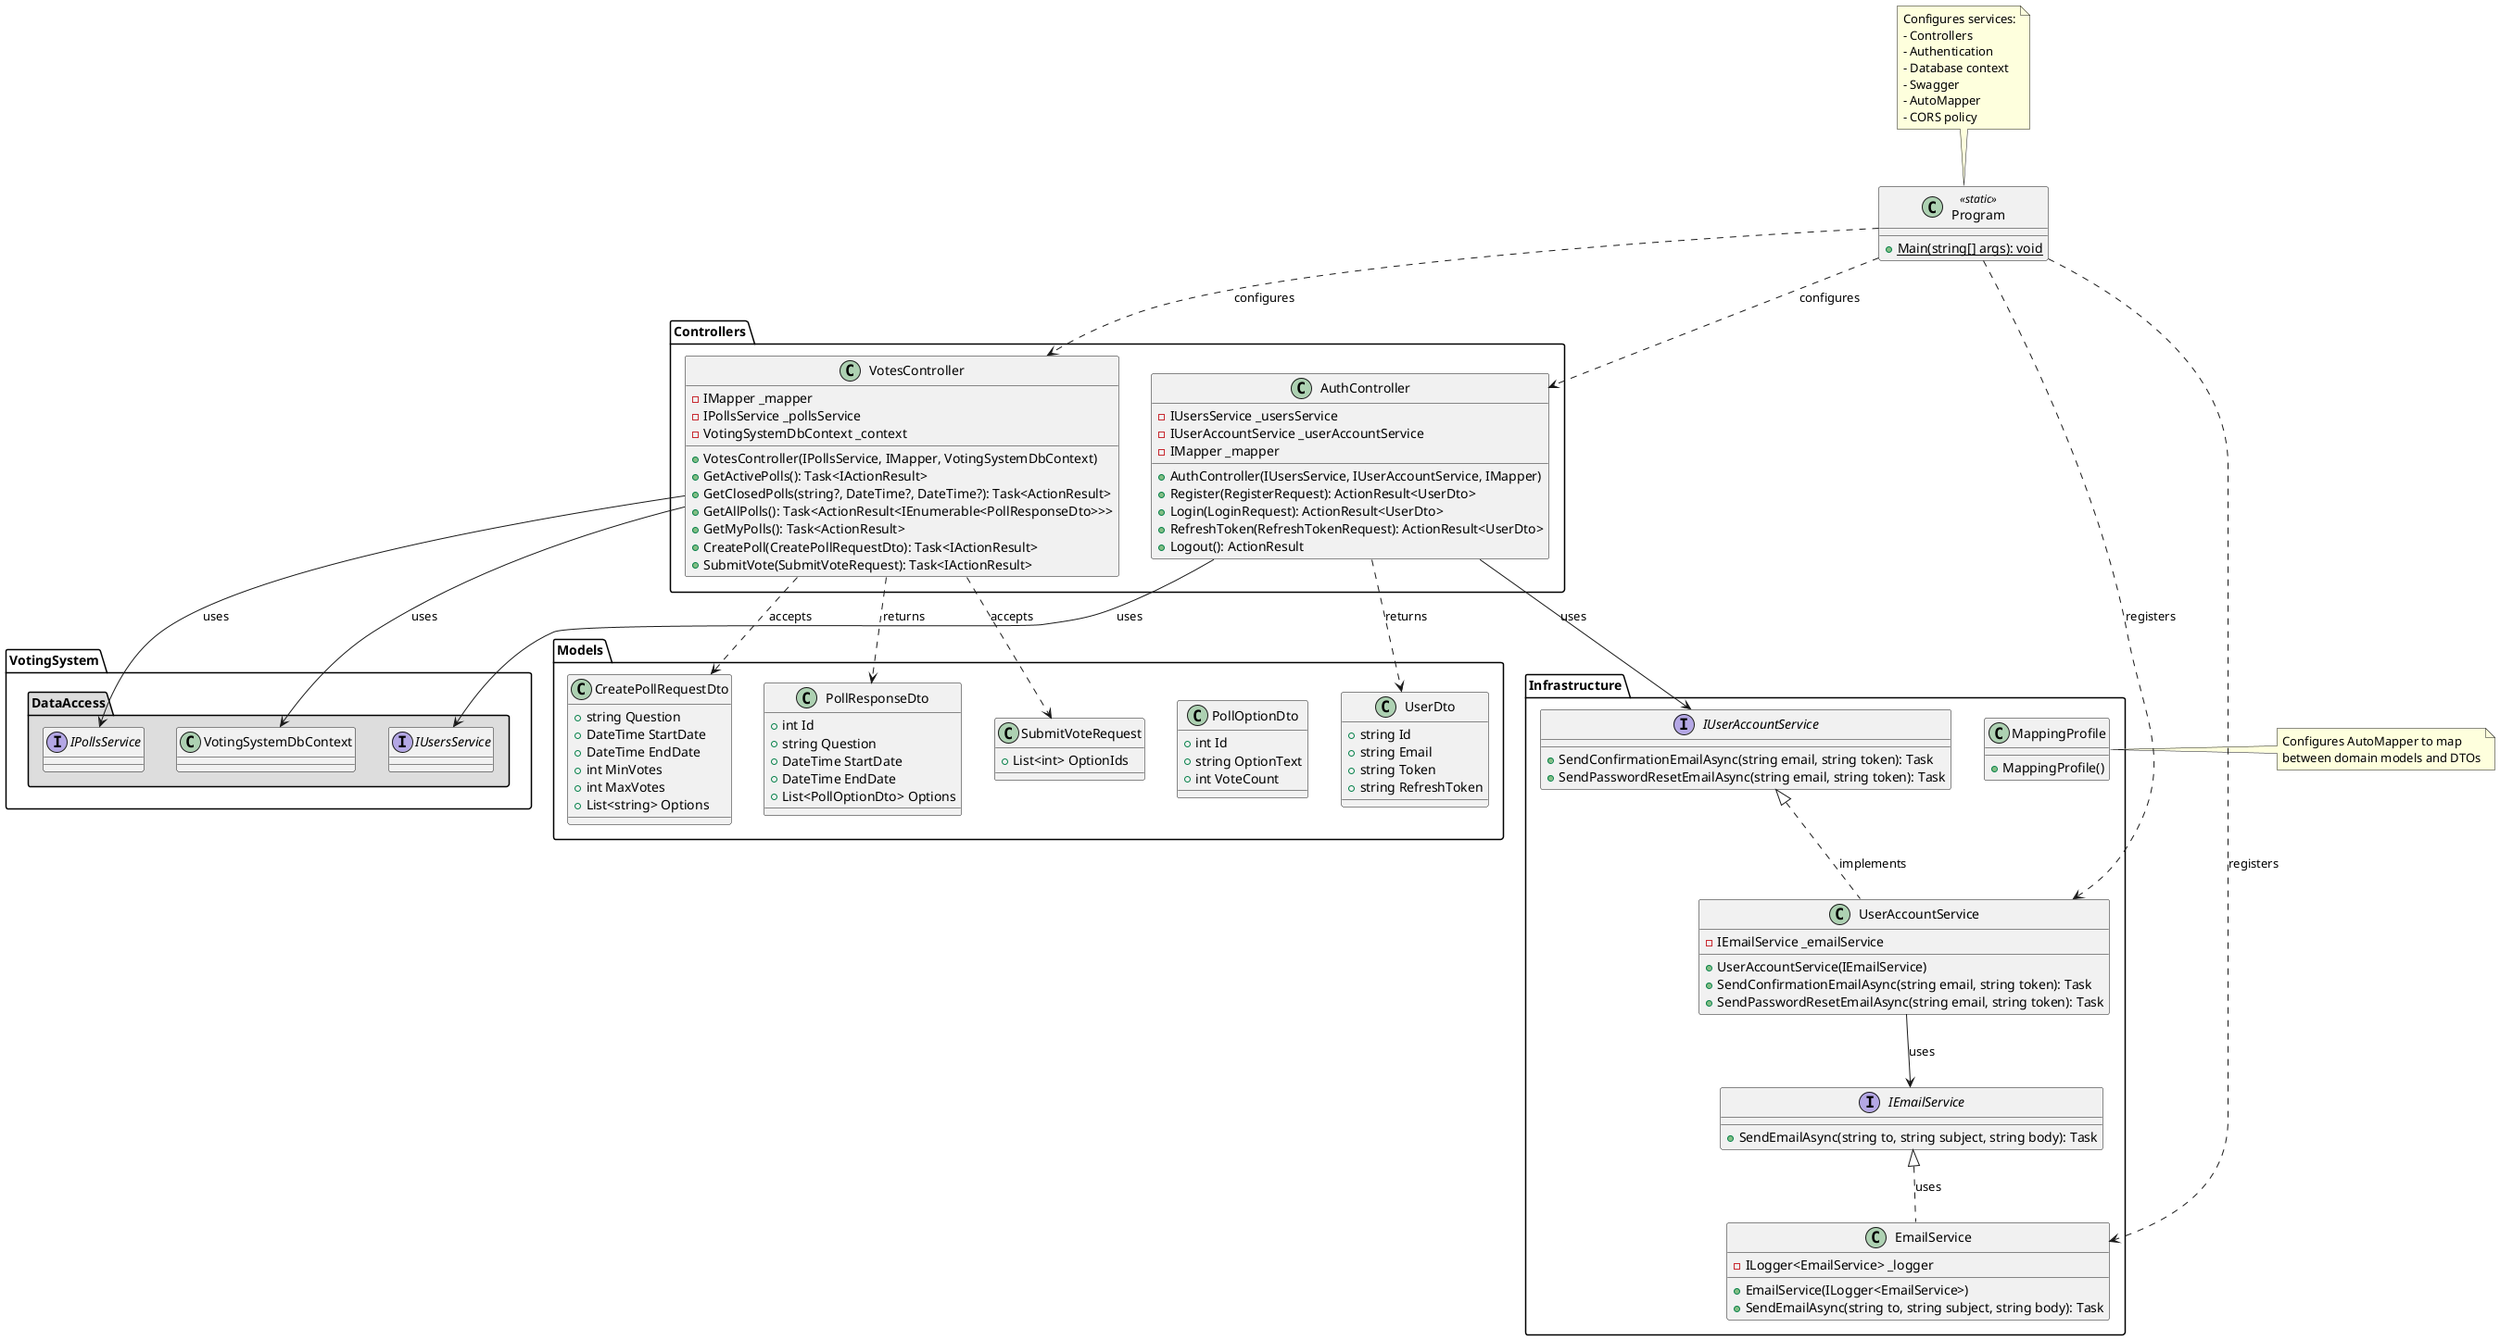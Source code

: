@startuml "VotingSystem.WebApi Class Diagram"

' Controllers
package "Controllers" {
  class VotesController {
    -IMapper _mapper
    -IPollsService _pollsService
    -VotingSystemDbContext _context
    +VotesController(IPollsService, IMapper, VotingSystemDbContext)
    +GetActivePolls(): Task<IActionResult>
    +GetClosedPolls(string?, DateTime?, DateTime?): Task<ActionResult>
    +GetAllPolls(): Task<ActionResult<IEnumerable<PollResponseDto>>>
    +GetMyPolls(): Task<ActionResult>
    +CreatePoll(CreatePollRequestDto): Task<IActionResult>
    +SubmitVote(SubmitVoteRequest): Task<IActionResult>
  }
  
  class AuthController {
    -IUsersService _usersService
    -IUserAccountService _userAccountService
    -IMapper _mapper
    +AuthController(IUsersService, IUserAccountService, IMapper)
    +Register(RegisterRequest): ActionResult<UserDto>
    +Login(LoginRequest): ActionResult<UserDto>
    +RefreshToken(RefreshTokenRequest): ActionResult<UserDto>
    +Logout(): ActionResult
  }
}

' Infrastructure
package "Infrastructure" {
  class MappingProfile {
    +MappingProfile()
  }
  
  interface IEmailService {
    +SendEmailAsync(string to, string subject, string body): Task
  }
  
  class EmailService {
    -ILogger<EmailService> _logger
    +EmailService(ILogger<EmailService>)
    +SendEmailAsync(string to, string subject, string body): Task
  }
  
  interface IUserAccountService {
    +SendConfirmationEmailAsync(string email, string token): Task
    +SendPasswordResetEmailAsync(string email, string token): Task
  }
  
  class UserAccountService {
    -IEmailService _emailService
    +UserAccountService(IEmailService)
    +SendConfirmationEmailAsync(string email, string token): Task
    +SendPasswordResetEmailAsync(string email, string token): Task
  }
}

' Program
class Program <<static>> {
  +{static} Main(string[] args): void
}

' Request/Response DTOs
package "Models" {
  class PollResponseDto {
    +int Id
    +string Question
    +DateTime StartDate
    +DateTime EndDate
    +List<PollOptionDto> Options
  }
  
  class PollOptionDto {
    +int Id
    +string OptionText
    +int VoteCount
  }
  
  class SubmitVoteRequest {
    +List<int> OptionIds
  }
  
  class CreatePollRequestDto {
    +string Question
    +DateTime StartDate
    +DateTime EndDate
    +int MinVotes
    +int MaxVotes
    +List<string> Options
  }
  
  class UserDto {
    +string Id
    +string Email
    +string Token
    +string RefreshToken
  }
}

' Data Access references
package "VotingSystem.DataAccess" #DDDDDD {
  class VotingSystemDbContext
  interface IPollsService
  interface IUsersService
}

' Relationships
VotesController --> IPollsService : uses
VotesController --> VotingSystemDbContext : uses
AuthController --> IUsersService : uses
AuthController --> IUserAccountService : uses

IUserAccountService <|.. UserAccountService : implements
IEmailService <|.. EmailService : uses
UserAccountService --> IEmailService : uses

Program ..> VotesController : configures
Program ..> AuthController : configures
Program ..> EmailService : registers
Program ..> UserAccountService : registers

' Other relationships
VotesController ..> PollResponseDto : returns
VotesController ..> SubmitVoteRequest : accepts
VotesController ..> CreatePollRequestDto : accepts
AuthController ..> UserDto : returns

note top of Program
  Configures services:
  - Controllers
  - Authentication
  - Database context
  - Swagger
  - AutoMapper
  - CORS policy
end note

note right of MappingProfile
  Configures AutoMapper to map
  between domain models and DTOs
end note

@enduml